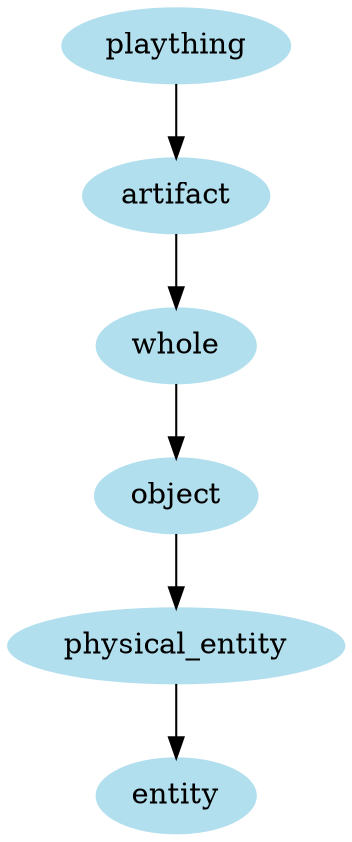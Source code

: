 digraph unix {
	node [color=lightblue2 style=filled]
	size="6,6"
	plaything -> artifact
	artifact -> whole
	whole -> object
	object -> physical_entity
	physical_entity -> entity
}
